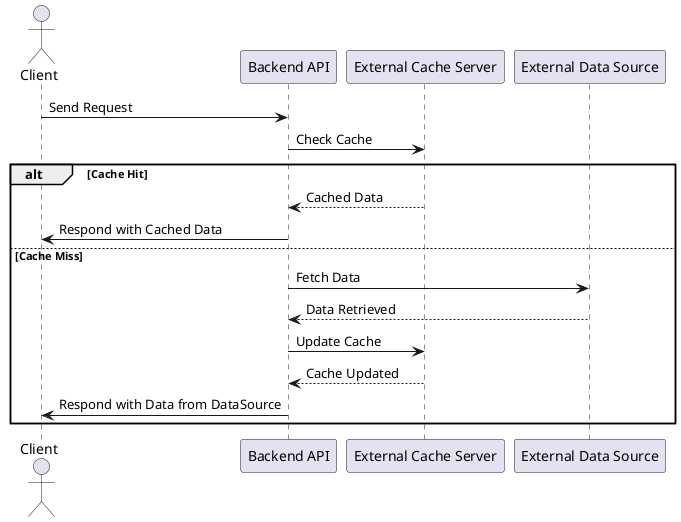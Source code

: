 @startuml

actor Client
participant "Backend API" as Backend
participant "External Cache Server" as Cache
participant "External Data Source" as DataSource

Client -> Backend: Send Request
Backend -> Cache: Check Cache
alt Cache Hit
    Cache --> Backend: Cached Data
    Backend -> Client: Respond with Cached Data
else Cache Miss
    Backend -> DataSource: Fetch Data
    DataSource --> Backend: Data Retrieved
    Backend -> Cache: Update Cache
    Cache --> Backend: Cache Updated
    Backend -> Client: Respond with Data from DataSource
end

@enduml


Certainly! Here's a PlantUML sequence diagram that describes the interactions without using a Bloom filter, allowing you to compare and contrast with the previous scenario:

@startuml

actor Client
participant "Backend API" as Backend
participant "External Cache Server" as Cache
participant "External Data Source" as DataSource

Client -> Backend: Send Request
Backend -> Cache: Check Cache
alt Cache Hit
    Cache --> Backend: Cached Data
    Backend --> Client: Respond with Cached Data
else Cache Miss
    Backend -> DataSource: Fetch Data
    DataSource --> Backend: Data Retrieved
    Backend -> Cache: Update Cache
    Cache --> Backend: Cache Updated
    Backend --> Client: Respond with Data from DataSource
end

@enduml


In this PlantUML sequence diagram:

1. The `Client` actor initiates a request to the `Backend API`.
2. The `Backend API` directly checks the `Cache` for the data.
3. Depending on the result of the cache check, a conditional (`alt`) block is used to determine the next steps.
4. If it's a cache hit, the `Backend API` responds to the `Client` with the cached data.
5. If it's a cache miss, the `Backend API` fetches the data from the `External Data Source`, updates the `Cache`
, and responds to the `Client` with the data from the `External Data Source`.

This scenario represents a typical caching setup without the use of a Bloom filter. You can compare this diagram with the previous one to see how the introduction of a Bloom filter can improve cache hit rates and reduce cache misses.